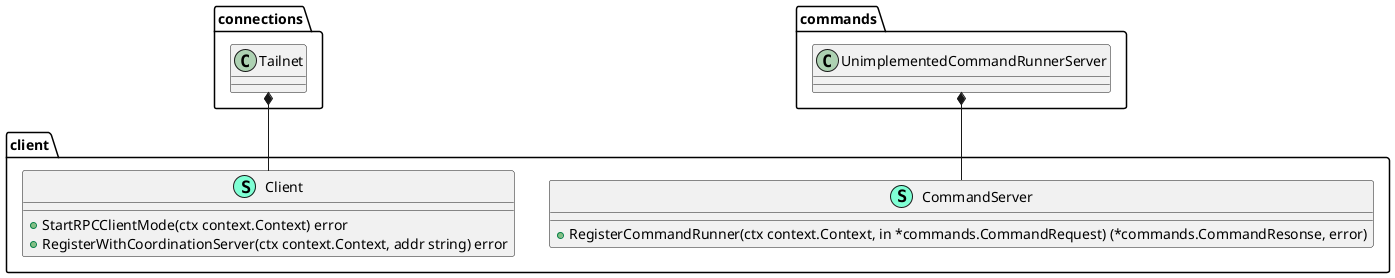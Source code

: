 @startuml
namespace client {
    class Client << (S,Aquamarine) >> {
        + StartRPCClientMode(ctx context.Context) error
        + RegisterWithCoordinationServer(ctx context.Context, addr string) error

    }
    class CommandServer << (S,Aquamarine) >> {
        + RegisterCommandRunner(ctx context.Context, in *commands.CommandRequest) (*commands.CommandResonse, error)

    }
}
"connections.Tailnet" *-- "client.Client"
"commands.UnimplementedCommandRunnerServer" *-- "client.CommandServer"


@enduml
